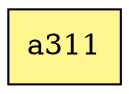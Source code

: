 digraph G {
rankdir=BT;ranksep="2.0";
"a311" [shape=record,fillcolor=khaki1,style=filled,label="{a311}"];
}